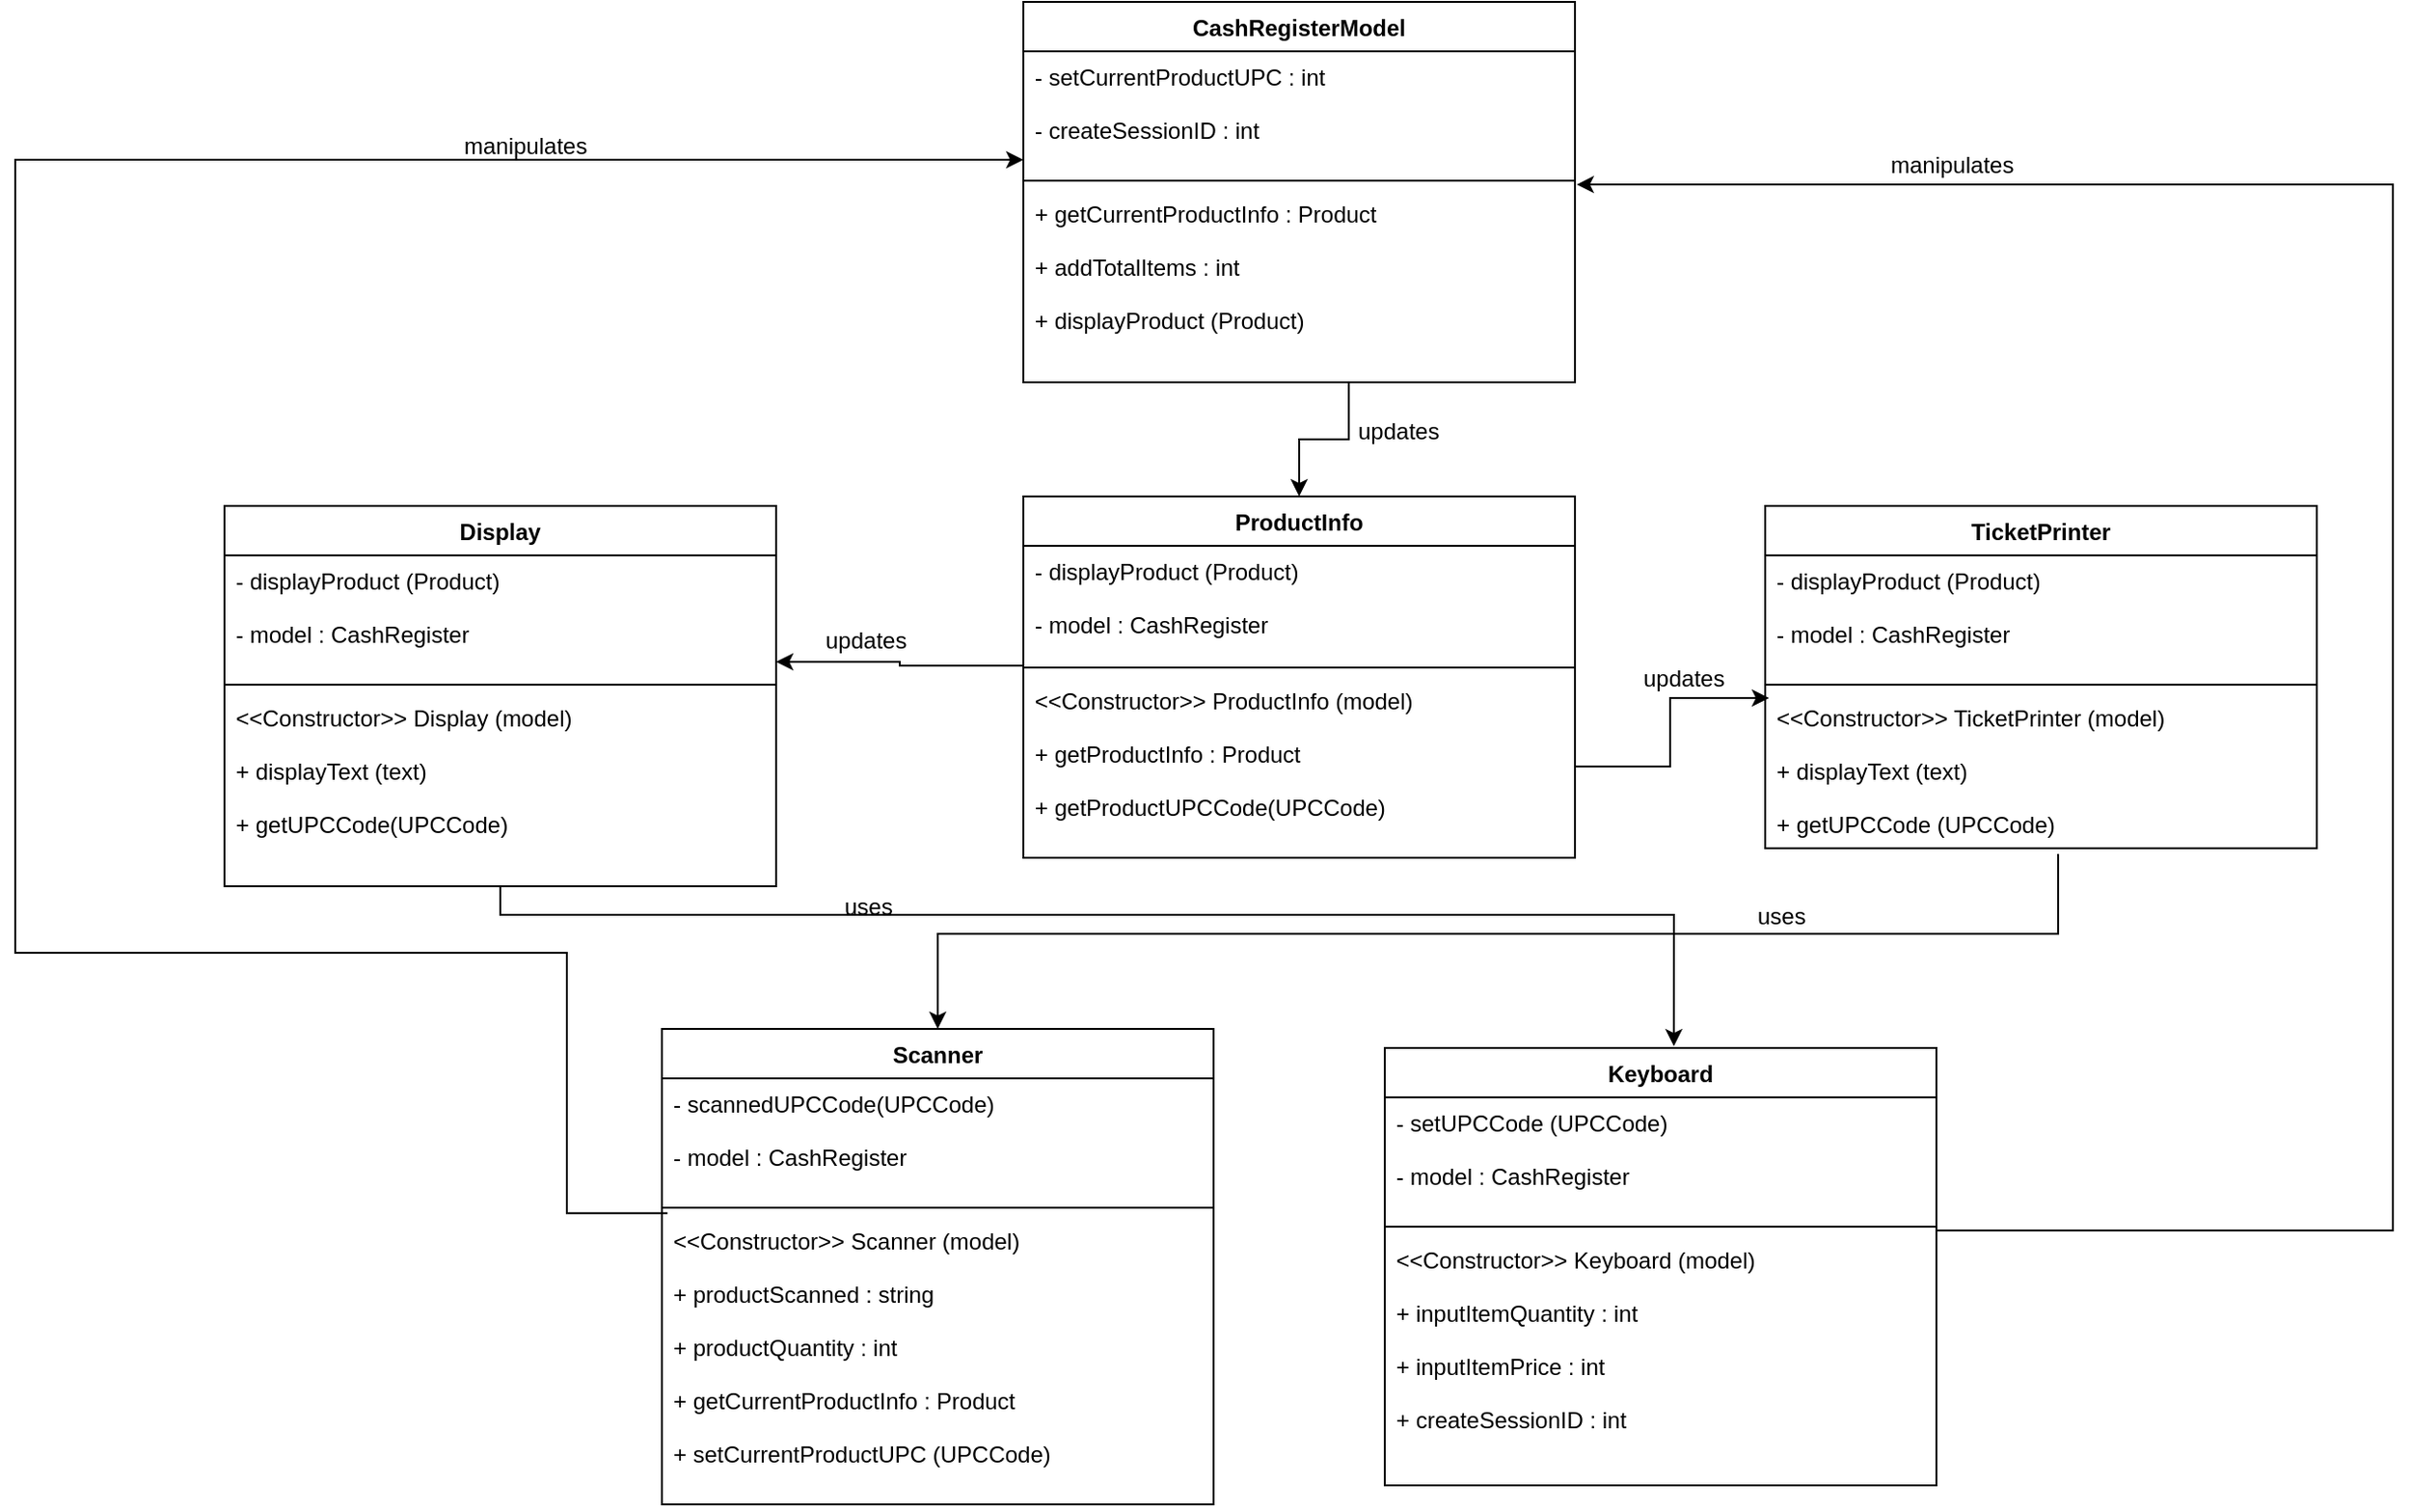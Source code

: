 <mxfile version="15.4.3" type="device"><diagram id="C5RBs43oDa-KdzZeNtuy" name="Page-1"><mxGraphModel dx="2302" dy="1122" grid="1" gridSize="10" guides="1" tooltips="1" connect="1" arrows="1" fold="1" page="1" pageScale="1" pageWidth="1400" pageHeight="850" math="0" shadow="0"><root><mxCell id="WIyWlLk6GJQsqaUBKTNV-0"/><mxCell id="WIyWlLk6GJQsqaUBKTNV-1" parent="WIyWlLk6GJQsqaUBKTNV-0"/><mxCell id="N2U_vR7V2j4f8KaYzJnW-0" value="CashRegisterModel" style="swimlane;fontStyle=1;align=center;verticalAlign=top;childLayout=stackLayout;horizontal=1;startSize=26;horizontalStack=0;resizeParent=1;resizeParentMax=0;resizeLast=0;collapsible=1;marginBottom=0;" parent="WIyWlLk6GJQsqaUBKTNV-1" vertex="1"><mxGeometry x="640" y="40" width="290" height="200" as="geometry"/></mxCell><mxCell id="N2U_vR7V2j4f8KaYzJnW-1" value="- setCurrentProductUPC : int &#10;&#10;- createSessionID : int " style="text;strokeColor=none;fillColor=none;align=left;verticalAlign=top;spacingLeft=4;spacingRight=4;overflow=hidden;rotatable=0;points=[[0,0.5],[1,0.5]];portConstraint=eastwest;" parent="N2U_vR7V2j4f8KaYzJnW-0" vertex="1"><mxGeometry y="26" width="290" height="64" as="geometry"/></mxCell><mxCell id="N2U_vR7V2j4f8KaYzJnW-2" value="" style="line;strokeWidth=1;fillColor=none;align=left;verticalAlign=middle;spacingTop=-1;spacingLeft=3;spacingRight=3;rotatable=0;labelPosition=right;points=[];portConstraint=eastwest;" parent="N2U_vR7V2j4f8KaYzJnW-0" vertex="1"><mxGeometry y="90" width="290" height="8" as="geometry"/></mxCell><mxCell id="N2U_vR7V2j4f8KaYzJnW-3" value="+ getCurrentProductInfo : Product&#10;&#10;+ addTotalItems : int&#10;&#10;+ displayProduct (Product)" style="text;strokeColor=none;fillColor=none;align=left;verticalAlign=top;spacingLeft=4;spacingRight=4;overflow=hidden;rotatable=0;points=[[0,0.5],[1,0.5]];portConstraint=eastwest;" parent="N2U_vR7V2j4f8KaYzJnW-0" vertex="1"><mxGeometry y="98" width="290" height="102" as="geometry"/></mxCell><mxCell id="N2U_vR7V2j4f8KaYzJnW-4" value="Display" style="swimlane;fontStyle=1;align=center;verticalAlign=top;childLayout=stackLayout;horizontal=1;startSize=26;horizontalStack=0;resizeParent=1;resizeParentMax=0;resizeLast=0;collapsible=1;marginBottom=0;" parent="WIyWlLk6GJQsqaUBKTNV-1" vertex="1"><mxGeometry x="220" y="305" width="290" height="200" as="geometry"/></mxCell><mxCell id="N2U_vR7V2j4f8KaYzJnW-5" value="- displayProduct (Product)&#10;&#10;- model : CashRegister" style="text;strokeColor=none;fillColor=none;align=left;verticalAlign=top;spacingLeft=4;spacingRight=4;overflow=hidden;rotatable=0;points=[[0,0.5],[1,0.5]];portConstraint=eastwest;" parent="N2U_vR7V2j4f8KaYzJnW-4" vertex="1"><mxGeometry y="26" width="290" height="64" as="geometry"/></mxCell><mxCell id="N2U_vR7V2j4f8KaYzJnW-6" value="" style="line;strokeWidth=1;fillColor=none;align=left;verticalAlign=middle;spacingTop=-1;spacingLeft=3;spacingRight=3;rotatable=0;labelPosition=right;points=[];portConstraint=eastwest;" parent="N2U_vR7V2j4f8KaYzJnW-4" vertex="1"><mxGeometry y="90" width="290" height="8" as="geometry"/></mxCell><mxCell id="N2U_vR7V2j4f8KaYzJnW-7" value="&lt;&lt;Constructor&gt;&gt; Display (model)&#10;&#10;+ displayText (text)&#10;&#10;+ getUPCCode(UPCCode) " style="text;strokeColor=none;fillColor=none;align=left;verticalAlign=top;spacingLeft=4;spacingRight=4;overflow=hidden;rotatable=0;points=[[0,0.5],[1,0.5]];portConstraint=eastwest;" parent="N2U_vR7V2j4f8KaYzJnW-4" vertex="1"><mxGeometry y="98" width="290" height="102" as="geometry"/></mxCell><mxCell id="N2U_vR7V2j4f8KaYzJnW-8" value="TicketPrinter" style="swimlane;fontStyle=1;align=center;verticalAlign=top;childLayout=stackLayout;horizontal=1;startSize=26;horizontalStack=0;resizeParent=1;resizeParentMax=0;resizeLast=0;collapsible=1;marginBottom=0;" parent="WIyWlLk6GJQsqaUBKTNV-1" vertex="1"><mxGeometry x="1030" y="305" width="290" height="180" as="geometry"/></mxCell><mxCell id="N2U_vR7V2j4f8KaYzJnW-9" value="- displayProduct (Product)&#10;&#10;- model : CashRegister" style="text;strokeColor=none;fillColor=none;align=left;verticalAlign=top;spacingLeft=4;spacingRight=4;overflow=hidden;rotatable=0;points=[[0,0.5],[1,0.5]];portConstraint=eastwest;" parent="N2U_vR7V2j4f8KaYzJnW-8" vertex="1"><mxGeometry y="26" width="290" height="64" as="geometry"/></mxCell><mxCell id="N2U_vR7V2j4f8KaYzJnW-10" value="" style="line;strokeWidth=1;fillColor=none;align=left;verticalAlign=middle;spacingTop=-1;spacingLeft=3;spacingRight=3;rotatable=0;labelPosition=right;points=[];portConstraint=eastwest;" parent="N2U_vR7V2j4f8KaYzJnW-8" vertex="1"><mxGeometry y="90" width="290" height="8" as="geometry"/></mxCell><mxCell id="N2U_vR7V2j4f8KaYzJnW-11" value="&lt;&lt;Constructor&gt;&gt; TicketPrinter (model)&#10;&#10;+ displayText (text)&#10;&#10;+ getUPCCode (UPCCode)" style="text;strokeColor=none;fillColor=none;align=left;verticalAlign=top;spacingLeft=4;spacingRight=4;overflow=hidden;rotatable=0;points=[[0,0.5],[1,0.5]];portConstraint=eastwest;" parent="N2U_vR7V2j4f8KaYzJnW-8" vertex="1"><mxGeometry y="98" width="290" height="82" as="geometry"/></mxCell><mxCell id="N2U_vR7V2j4f8KaYzJnW-14" value="Keyboard" style="swimlane;fontStyle=1;align=center;verticalAlign=top;childLayout=stackLayout;horizontal=1;startSize=26;horizontalStack=0;resizeParent=1;resizeParentMax=0;resizeLast=0;collapsible=1;marginBottom=0;" parent="WIyWlLk6GJQsqaUBKTNV-1" vertex="1"><mxGeometry x="830" y="590" width="290" height="230" as="geometry"/></mxCell><mxCell id="N2U_vR7V2j4f8KaYzJnW-15" value="- setUPCCode (UPCCode)&#10;&#10;- model : CashRegister" style="text;strokeColor=none;fillColor=none;align=left;verticalAlign=top;spacingLeft=4;spacingRight=4;overflow=hidden;rotatable=0;points=[[0,0.5],[1,0.5]];portConstraint=eastwest;" parent="N2U_vR7V2j4f8KaYzJnW-14" vertex="1"><mxGeometry y="26" width="290" height="64" as="geometry"/></mxCell><mxCell id="N2U_vR7V2j4f8KaYzJnW-16" value="" style="line;strokeWidth=1;fillColor=none;align=left;verticalAlign=middle;spacingTop=-1;spacingLeft=3;spacingRight=3;rotatable=0;labelPosition=right;points=[];portConstraint=eastwest;" parent="N2U_vR7V2j4f8KaYzJnW-14" vertex="1"><mxGeometry y="90" width="290" height="8" as="geometry"/></mxCell><mxCell id="N2U_vR7V2j4f8KaYzJnW-17" value="&lt;&lt;Constructor&gt;&gt; Keyboard (model)&#10;&#10;+ inputItemQuantity : int&#10;&#10;+ inputItemPrice : int &#10;&#10;+ createSessionID : int &#10;" style="text;strokeColor=none;fillColor=none;align=left;verticalAlign=top;spacingLeft=4;spacingRight=4;overflow=hidden;rotatable=0;points=[[0,0.5],[1,0.5]];portConstraint=eastwest;" parent="N2U_vR7V2j4f8KaYzJnW-14" vertex="1"><mxGeometry y="98" width="290" height="132" as="geometry"/></mxCell><mxCell id="N2U_vR7V2j4f8KaYzJnW-18" value="Scanner" style="swimlane;fontStyle=1;align=center;verticalAlign=top;childLayout=stackLayout;horizontal=1;startSize=26;horizontalStack=0;resizeParent=1;resizeParentMax=0;resizeLast=0;collapsible=1;marginBottom=0;" parent="WIyWlLk6GJQsqaUBKTNV-1" vertex="1"><mxGeometry x="450" y="580" width="290" height="250" as="geometry"/></mxCell><mxCell id="N2U_vR7V2j4f8KaYzJnW-19" value="- scannedUPCCode(UPCCode)&#10;&#10;- model : CashRegister" style="text;strokeColor=none;fillColor=none;align=left;verticalAlign=top;spacingLeft=4;spacingRight=4;overflow=hidden;rotatable=0;points=[[0,0.5],[1,0.5]];portConstraint=eastwest;" parent="N2U_vR7V2j4f8KaYzJnW-18" vertex="1"><mxGeometry y="26" width="290" height="64" as="geometry"/></mxCell><mxCell id="N2U_vR7V2j4f8KaYzJnW-20" value="" style="line;strokeWidth=1;fillColor=none;align=left;verticalAlign=middle;spacingTop=-1;spacingLeft=3;spacingRight=3;rotatable=0;labelPosition=right;points=[];portConstraint=eastwest;" parent="N2U_vR7V2j4f8KaYzJnW-18" vertex="1"><mxGeometry y="90" width="290" height="8" as="geometry"/></mxCell><mxCell id="N2U_vR7V2j4f8KaYzJnW-21" value="&lt;&lt;Constructor&gt;&gt; Scanner (model)&#10;&#10;+ productScanned : string&#10;&#10;+ productQuantity : int&#10;&#10;+ getCurrentProductInfo : Product&#10;&#10;+ setCurrentProductUPC (UPCCode)" style="text;strokeColor=none;fillColor=none;align=left;verticalAlign=top;spacingLeft=4;spacingRight=4;overflow=hidden;rotatable=0;points=[[0,0.5],[1,0.5]];portConstraint=eastwest;" parent="N2U_vR7V2j4f8KaYzJnW-18" vertex="1"><mxGeometry y="98" width="290" height="152" as="geometry"/></mxCell><mxCell id="N2U_vR7V2j4f8KaYzJnW-22" value="ProductInfo" style="swimlane;fontStyle=1;align=center;verticalAlign=top;childLayout=stackLayout;horizontal=1;startSize=26;horizontalStack=0;resizeParent=1;resizeParentMax=0;resizeLast=0;collapsible=1;marginBottom=0;" parent="WIyWlLk6GJQsqaUBKTNV-1" vertex="1"><mxGeometry x="640" y="300" width="290" height="190" as="geometry"/></mxCell><mxCell id="N2U_vR7V2j4f8KaYzJnW-23" value="- displayProduct (Product)&#10;&#10;- model : CashRegister" style="text;strokeColor=none;fillColor=none;align=left;verticalAlign=top;spacingLeft=4;spacingRight=4;overflow=hidden;rotatable=0;points=[[0,0.5],[1,0.5]];portConstraint=eastwest;" parent="N2U_vR7V2j4f8KaYzJnW-22" vertex="1"><mxGeometry y="26" width="290" height="60" as="geometry"/></mxCell><mxCell id="N2U_vR7V2j4f8KaYzJnW-24" value="" style="line;strokeWidth=1;fillColor=none;align=left;verticalAlign=middle;spacingTop=-1;spacingLeft=3;spacingRight=3;rotatable=0;labelPosition=right;points=[];portConstraint=eastwest;" parent="N2U_vR7V2j4f8KaYzJnW-22" vertex="1"><mxGeometry y="86" width="290" height="8" as="geometry"/></mxCell><mxCell id="N2U_vR7V2j4f8KaYzJnW-25" value="&lt;&lt;Constructor&gt;&gt; ProductInfo (model)&#10;&#10;+ getProductInfo : Product&#10;&#10;+ getProductUPCCode(UPCCode)&#10;&#10;" style="text;strokeColor=none;fillColor=none;align=left;verticalAlign=top;spacingLeft=4;spacingRight=4;overflow=hidden;rotatable=0;points=[[0,0.5],[1,0.5]];portConstraint=eastwest;" parent="N2U_vR7V2j4f8KaYzJnW-22" vertex="1"><mxGeometry y="94" width="290" height="96" as="geometry"/></mxCell><mxCell id="fGhDA_gHzW2qsmzwOuDx-0" value="" style="endArrow=classic;html=1;rounded=0;edgeStyle=orthogonalEdgeStyle;exitX=0.59;exitY=1;exitDx=0;exitDy=0;exitPerimeter=0;entryX=0.5;entryY=0;entryDx=0;entryDy=0;" edge="1" parent="WIyWlLk6GJQsqaUBKTNV-1" source="N2U_vR7V2j4f8KaYzJnW-3" target="N2U_vR7V2j4f8KaYzJnW-22"><mxGeometry width="50" height="50" relative="1" as="geometry"><mxPoint x="470" y="130" as="sourcePoint"/><mxPoint x="520" y="80" as="targetPoint"/></mxGeometry></mxCell><mxCell id="fGhDA_gHzW2qsmzwOuDx-1" value="" style="endArrow=classic;html=1;rounded=0;edgeStyle=orthogonalEdgeStyle;exitX=0;exitY=1.05;exitDx=0;exitDy=0;exitPerimeter=0;entryX=1;entryY=0.875;entryDx=0;entryDy=0;entryPerimeter=0;" edge="1" parent="WIyWlLk6GJQsqaUBKTNV-1" source="N2U_vR7V2j4f8KaYzJnW-23" target="N2U_vR7V2j4f8KaYzJnW-5"><mxGeometry width="50" height="50" relative="1" as="geometry"><mxPoint x="400" y="190" as="sourcePoint"/><mxPoint x="450" y="140" as="targetPoint"/></mxGeometry></mxCell><mxCell id="fGhDA_gHzW2qsmzwOuDx-2" value="" style="endArrow=classic;html=1;rounded=0;edgeStyle=orthogonalEdgeStyle;exitX=1;exitY=0.5;exitDx=0;exitDy=0;entryX=0.007;entryY=0.037;entryDx=0;entryDy=0;entryPerimeter=0;" edge="1" parent="WIyWlLk6GJQsqaUBKTNV-1" source="N2U_vR7V2j4f8KaYzJnW-25" target="N2U_vR7V2j4f8KaYzJnW-11"><mxGeometry width="50" height="50" relative="1" as="geometry"><mxPoint x="670" y="420" as="sourcePoint"/><mxPoint x="720" y="370" as="targetPoint"/></mxGeometry></mxCell><mxCell id="fGhDA_gHzW2qsmzwOuDx-3" value="" style="endArrow=classic;html=1;rounded=0;edgeStyle=orthogonalEdgeStyle;exitX=1;exitY=-0.015;exitDx=0;exitDy=0;exitPerimeter=0;entryX=1.003;entryY=1.094;entryDx=0;entryDy=0;entryPerimeter=0;" edge="1" parent="WIyWlLk6GJQsqaUBKTNV-1" source="N2U_vR7V2j4f8KaYzJnW-17" target="N2U_vR7V2j4f8KaYzJnW-1"><mxGeometry width="50" height="50" relative="1" as="geometry"><mxPoint x="1190" y="660" as="sourcePoint"/><mxPoint x="1240" y="610" as="targetPoint"/><Array as="points"><mxPoint x="1360" y="686"/><mxPoint x="1360" y="136"/></Array></mxGeometry></mxCell><mxCell id="fGhDA_gHzW2qsmzwOuDx-4" value="" style="endArrow=classic;html=1;rounded=0;edgeStyle=orthogonalEdgeStyle;exitX=0.01;exitY=-0.007;exitDx=0;exitDy=0;exitPerimeter=0;entryX=0;entryY=0.891;entryDx=0;entryDy=0;entryPerimeter=0;" edge="1" parent="WIyWlLk6GJQsqaUBKTNV-1" source="N2U_vR7V2j4f8KaYzJnW-21" target="N2U_vR7V2j4f8KaYzJnW-1"><mxGeometry width="50" height="50" relative="1" as="geometry"><mxPoint x="290" y="670" as="sourcePoint"/><mxPoint x="340" y="620" as="targetPoint"/><Array as="points"><mxPoint x="400" y="677"/><mxPoint x="400" y="540"/><mxPoint x="110" y="540"/><mxPoint x="110" y="123"/></Array></mxGeometry></mxCell><mxCell id="fGhDA_gHzW2qsmzwOuDx-5" value="" style="endArrow=classic;html=1;rounded=0;edgeStyle=orthogonalEdgeStyle;exitX=0.531;exitY=1.037;exitDx=0;exitDy=0;exitPerimeter=0;entryX=0.5;entryY=0;entryDx=0;entryDy=0;" edge="1" parent="WIyWlLk6GJQsqaUBKTNV-1" source="N2U_vR7V2j4f8KaYzJnW-11" target="N2U_vR7V2j4f8KaYzJnW-18"><mxGeometry width="50" height="50" relative="1" as="geometry"><mxPoint x="1200" y="580" as="sourcePoint"/><mxPoint x="1250" y="530" as="targetPoint"/><Array as="points"><mxPoint x="1184" y="530"/><mxPoint x="595" y="530"/></Array></mxGeometry></mxCell><mxCell id="fGhDA_gHzW2qsmzwOuDx-6" value="" style="endArrow=classic;html=1;rounded=0;edgeStyle=orthogonalEdgeStyle;entryX=0.524;entryY=-0.004;entryDx=0;entryDy=0;entryPerimeter=0;" edge="1" parent="WIyWlLk6GJQsqaUBKTNV-1" source="N2U_vR7V2j4f8KaYzJnW-7" target="N2U_vR7V2j4f8KaYzJnW-14"><mxGeometry width="50" height="50" relative="1" as="geometry"><mxPoint x="670" y="420" as="sourcePoint"/><mxPoint x="720" y="370" as="targetPoint"/><Array as="points"><mxPoint x="365" y="520"/><mxPoint x="982" y="520"/></Array></mxGeometry></mxCell><mxCell id="fGhDA_gHzW2qsmzwOuDx-7" value="manipulates" style="text;strokeColor=none;fillColor=none;align=left;verticalAlign=middle;spacingLeft=4;spacingRight=4;overflow=hidden;points=[[0,0.5],[1,0.5]];portConstraint=eastwest;rotatable=0;" vertex="1" parent="WIyWlLk6GJQsqaUBKTNV-1"><mxGeometry x="1090" y="110" width="80" height="30" as="geometry"/></mxCell><mxCell id="fGhDA_gHzW2qsmzwOuDx-8" value="manipulates" style="text;strokeColor=none;fillColor=none;align=left;verticalAlign=middle;spacingLeft=4;spacingRight=4;overflow=hidden;points=[[0,0.5],[1,0.5]];portConstraint=eastwest;rotatable=0;" vertex="1" parent="WIyWlLk6GJQsqaUBKTNV-1"><mxGeometry x="340" y="100" width="80" height="30" as="geometry"/></mxCell><mxCell id="fGhDA_gHzW2qsmzwOuDx-9" value="updates" style="text;strokeColor=none;fillColor=none;align=left;verticalAlign=middle;spacingLeft=4;spacingRight=4;overflow=hidden;points=[[0,0.5],[1,0.5]];portConstraint=eastwest;rotatable=0;" vertex="1" parent="WIyWlLk6GJQsqaUBKTNV-1"><mxGeometry x="810" y="250" width="80" height="30" as="geometry"/></mxCell><mxCell id="fGhDA_gHzW2qsmzwOuDx-10" value="updates" style="text;strokeColor=none;fillColor=none;align=left;verticalAlign=middle;spacingLeft=4;spacingRight=4;overflow=hidden;points=[[0,0.5],[1,0.5]];portConstraint=eastwest;rotatable=0;" vertex="1" parent="WIyWlLk6GJQsqaUBKTNV-1"><mxGeometry x="960" y="380" width="80" height="30" as="geometry"/></mxCell><mxCell id="fGhDA_gHzW2qsmzwOuDx-11" value="updates" style="text;strokeColor=none;fillColor=none;align=left;verticalAlign=middle;spacingLeft=4;spacingRight=4;overflow=hidden;points=[[0,0.5],[1,0.5]];portConstraint=eastwest;rotatable=0;" vertex="1" parent="WIyWlLk6GJQsqaUBKTNV-1"><mxGeometry x="530" y="360" width="80" height="30" as="geometry"/></mxCell><mxCell id="fGhDA_gHzW2qsmzwOuDx-12" value="uses" style="text;strokeColor=none;fillColor=none;align=left;verticalAlign=middle;spacingLeft=4;spacingRight=4;overflow=hidden;points=[[0,0.5],[1,0.5]];portConstraint=eastwest;rotatable=0;" vertex="1" parent="WIyWlLk6GJQsqaUBKTNV-1"><mxGeometry x="540" y="500" width="80" height="30" as="geometry"/></mxCell><mxCell id="fGhDA_gHzW2qsmzwOuDx-13" value="uses" style="text;strokeColor=none;fillColor=none;align=left;verticalAlign=middle;spacingLeft=4;spacingRight=4;overflow=hidden;points=[[0,0.5],[1,0.5]];portConstraint=eastwest;rotatable=0;" vertex="1" parent="WIyWlLk6GJQsqaUBKTNV-1"><mxGeometry x="1020" y="505" width="80" height="30" as="geometry"/></mxCell></root></mxGraphModel></diagram></mxfile>